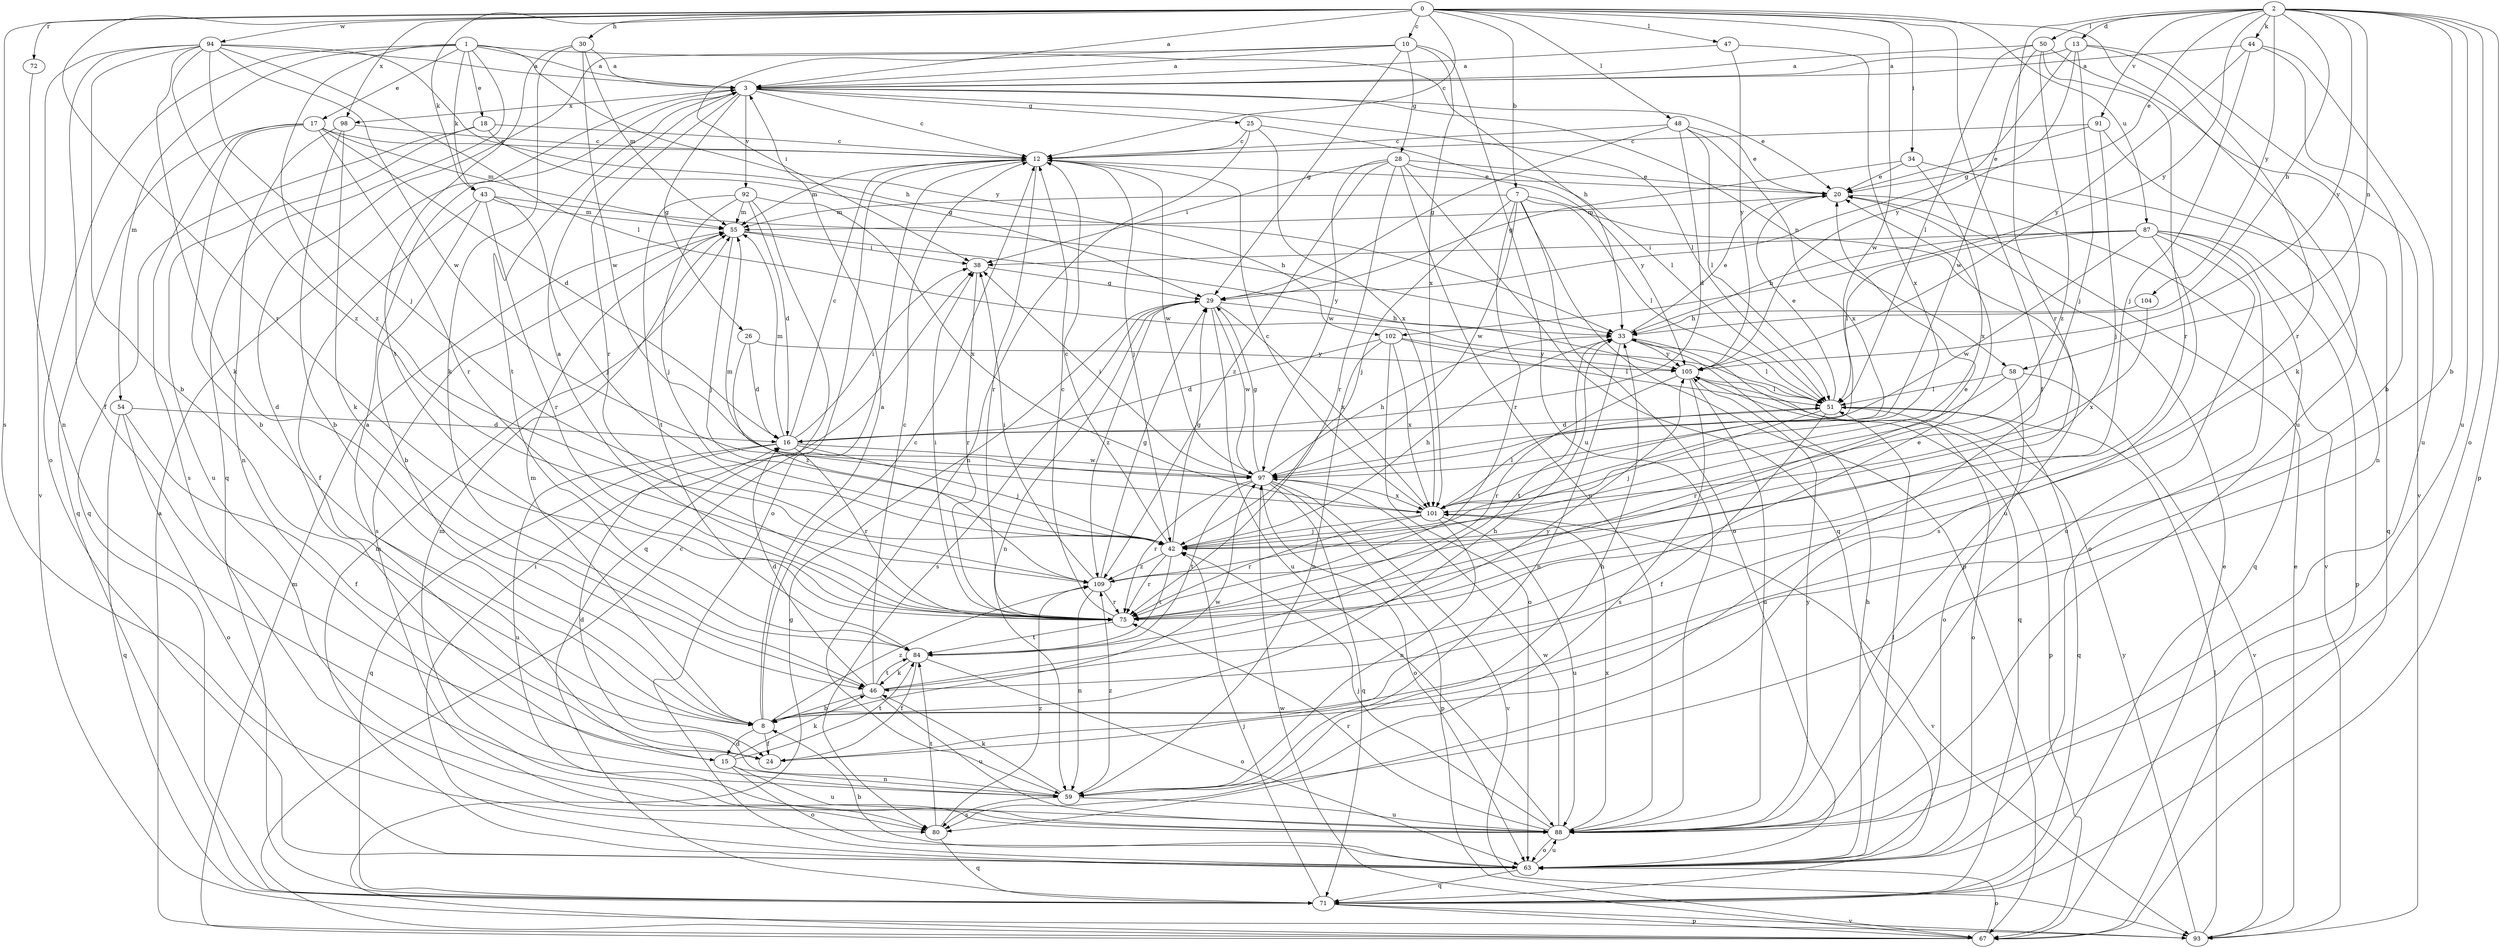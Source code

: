 strict digraph  {
0;
1;
2;
3;
7;
8;
10;
12;
13;
15;
16;
17;
18;
20;
24;
25;
26;
28;
29;
30;
33;
34;
38;
42;
43;
44;
46;
47;
48;
50;
51;
54;
55;
58;
59;
63;
67;
71;
72;
75;
80;
84;
87;
88;
91;
92;
93;
94;
97;
98;
101;
102;
104;
105;
109;
0 -> 3  [label=a];
0 -> 7  [label=b];
0 -> 10  [label=c];
0 -> 12  [label=c];
0 -> 24  [label=f];
0 -> 30  [label=h];
0 -> 34  [label=i];
0 -> 43  [label=k];
0 -> 47  [label=l];
0 -> 48  [label=l];
0 -> 72  [label=r];
0 -> 75  [label=r];
0 -> 80  [label=s];
0 -> 87  [label=u];
0 -> 88  [label=u];
0 -> 94  [label=w];
0 -> 97  [label=w];
0 -> 98  [label=x];
1 -> 3  [label=a];
1 -> 17  [label=e];
1 -> 18  [label=e];
1 -> 33  [label=h];
1 -> 43  [label=k];
1 -> 54  [label=m];
1 -> 63  [label=o];
1 -> 71  [label=q];
1 -> 102  [label=y];
1 -> 109  [label=z];
2 -> 8  [label=b];
2 -> 13  [label=d];
2 -> 20  [label=e];
2 -> 33  [label=h];
2 -> 44  [label=k];
2 -> 50  [label=l];
2 -> 58  [label=n];
2 -> 63  [label=o];
2 -> 67  [label=p];
2 -> 75  [label=r];
2 -> 88  [label=u];
2 -> 91  [label=v];
2 -> 102  [label=y];
2 -> 104  [label=y];
2 -> 105  [label=y];
3 -> 12  [label=c];
3 -> 20  [label=e];
3 -> 25  [label=g];
3 -> 26  [label=g];
3 -> 51  [label=l];
3 -> 58  [label=n];
3 -> 75  [label=r];
3 -> 84  [label=t];
3 -> 92  [label=v];
3 -> 98  [label=x];
7 -> 42  [label=j];
7 -> 51  [label=l];
7 -> 55  [label=m];
7 -> 63  [label=o];
7 -> 67  [label=p];
7 -> 75  [label=r];
7 -> 88  [label=u];
7 -> 97  [label=w];
8 -> 3  [label=a];
8 -> 12  [label=c];
8 -> 15  [label=d];
8 -> 24  [label=f];
8 -> 33  [label=h];
8 -> 55  [label=m];
8 -> 97  [label=w];
8 -> 109  [label=z];
10 -> 3  [label=a];
10 -> 15  [label=d];
10 -> 28  [label=g];
10 -> 29  [label=g];
10 -> 38  [label=i];
10 -> 88  [label=u];
10 -> 101  [label=x];
12 -> 20  [label=e];
12 -> 42  [label=j];
12 -> 55  [label=m];
12 -> 63  [label=o];
12 -> 75  [label=r];
12 -> 97  [label=w];
13 -> 3  [label=a];
13 -> 29  [label=g];
13 -> 42  [label=j];
13 -> 75  [label=r];
13 -> 93  [label=v];
13 -> 105  [label=y];
15 -> 3  [label=a];
15 -> 46  [label=k];
15 -> 59  [label=n];
15 -> 63  [label=o];
15 -> 84  [label=t];
15 -> 88  [label=u];
16 -> 12  [label=c];
16 -> 38  [label=i];
16 -> 42  [label=j];
16 -> 55  [label=m];
16 -> 71  [label=q];
16 -> 75  [label=r];
16 -> 88  [label=u];
16 -> 97  [label=w];
17 -> 8  [label=b];
17 -> 12  [label=c];
17 -> 16  [label=d];
17 -> 55  [label=m];
17 -> 71  [label=q];
17 -> 75  [label=r];
17 -> 80  [label=s];
18 -> 12  [label=c];
18 -> 29  [label=g];
18 -> 71  [label=q];
18 -> 88  [label=u];
20 -> 55  [label=m];
20 -> 93  [label=v];
25 -> 12  [label=c];
25 -> 51  [label=l];
25 -> 59  [label=n];
25 -> 101  [label=x];
26 -> 16  [label=d];
26 -> 105  [label=y];
26 -> 109  [label=z];
28 -> 20  [label=e];
28 -> 38  [label=i];
28 -> 71  [label=q];
28 -> 75  [label=r];
28 -> 88  [label=u];
28 -> 97  [label=w];
28 -> 105  [label=y];
28 -> 109  [label=z];
29 -> 33  [label=h];
29 -> 59  [label=n];
29 -> 80  [label=s];
29 -> 88  [label=u];
29 -> 97  [label=w];
29 -> 101  [label=x];
29 -> 109  [label=z];
30 -> 3  [label=a];
30 -> 46  [label=k];
30 -> 55  [label=m];
30 -> 84  [label=t];
30 -> 97  [label=w];
33 -> 20  [label=e];
33 -> 51  [label=l];
33 -> 59  [label=n];
33 -> 71  [label=q];
33 -> 84  [label=t];
33 -> 105  [label=y];
34 -> 20  [label=e];
34 -> 29  [label=g];
34 -> 71  [label=q];
34 -> 101  [label=x];
38 -> 29  [label=g];
38 -> 75  [label=r];
42 -> 12  [label=c];
42 -> 29  [label=g];
42 -> 33  [label=h];
42 -> 75  [label=r];
42 -> 84  [label=t];
42 -> 109  [label=z];
43 -> 8  [label=b];
43 -> 24  [label=f];
43 -> 33  [label=h];
43 -> 42  [label=j];
43 -> 55  [label=m];
43 -> 75  [label=r];
44 -> 3  [label=a];
44 -> 8  [label=b];
44 -> 42  [label=j];
44 -> 88  [label=u];
44 -> 105  [label=y];
46 -> 8  [label=b];
46 -> 12  [label=c];
46 -> 16  [label=d];
46 -> 20  [label=e];
46 -> 84  [label=t];
46 -> 88  [label=u];
46 -> 105  [label=y];
47 -> 3  [label=a];
47 -> 101  [label=x];
47 -> 105  [label=y];
48 -> 12  [label=c];
48 -> 16  [label=d];
48 -> 20  [label=e];
48 -> 29  [label=g];
48 -> 51  [label=l];
48 -> 101  [label=x];
50 -> 3  [label=a];
50 -> 46  [label=k];
50 -> 51  [label=l];
50 -> 75  [label=r];
50 -> 97  [label=w];
50 -> 109  [label=z];
51 -> 16  [label=d];
51 -> 20  [label=e];
51 -> 24  [label=f];
51 -> 42  [label=j];
51 -> 63  [label=o];
51 -> 71  [label=q];
54 -> 16  [label=d];
54 -> 24  [label=f];
54 -> 63  [label=o];
54 -> 71  [label=q];
55 -> 38  [label=i];
55 -> 42  [label=j];
55 -> 80  [label=s];
55 -> 105  [label=y];
58 -> 51  [label=l];
58 -> 63  [label=o];
58 -> 75  [label=r];
58 -> 93  [label=v];
59 -> 16  [label=d];
59 -> 33  [label=h];
59 -> 46  [label=k];
59 -> 80  [label=s];
59 -> 88  [label=u];
59 -> 109  [label=z];
63 -> 8  [label=b];
63 -> 33  [label=h];
63 -> 38  [label=i];
63 -> 51  [label=l];
63 -> 55  [label=m];
63 -> 71  [label=q];
63 -> 88  [label=u];
67 -> 3  [label=a];
67 -> 12  [label=c];
67 -> 20  [label=e];
67 -> 29  [label=g];
67 -> 55  [label=m];
67 -> 63  [label=o];
67 -> 97  [label=w];
71 -> 42  [label=j];
71 -> 67  [label=p];
71 -> 93  [label=v];
72 -> 59  [label=n];
75 -> 3  [label=a];
75 -> 12  [label=c];
75 -> 38  [label=i];
75 -> 84  [label=t];
80 -> 71  [label=q];
80 -> 84  [label=t];
80 -> 109  [label=z];
84 -> 24  [label=f];
84 -> 46  [label=k];
84 -> 63  [label=o];
87 -> 33  [label=h];
87 -> 38  [label=i];
87 -> 51  [label=l];
87 -> 63  [label=o];
87 -> 67  [label=p];
87 -> 71  [label=q];
87 -> 80  [label=s];
87 -> 88  [label=u];
87 -> 97  [label=w];
88 -> 42  [label=j];
88 -> 55  [label=m];
88 -> 63  [label=o];
88 -> 75  [label=r];
88 -> 97  [label=w];
88 -> 101  [label=x];
88 -> 105  [label=y];
91 -> 12  [label=c];
91 -> 20  [label=e];
91 -> 42  [label=j];
91 -> 59  [label=n];
92 -> 16  [label=d];
92 -> 42  [label=j];
92 -> 55  [label=m];
92 -> 71  [label=q];
92 -> 84  [label=t];
92 -> 101  [label=x];
93 -> 20  [label=e];
93 -> 51  [label=l];
93 -> 105  [label=y];
94 -> 3  [label=a];
94 -> 8  [label=b];
94 -> 24  [label=f];
94 -> 33  [label=h];
94 -> 42  [label=j];
94 -> 46  [label=k];
94 -> 51  [label=l];
94 -> 93  [label=v];
94 -> 97  [label=w];
94 -> 109  [label=z];
97 -> 29  [label=g];
97 -> 33  [label=h];
97 -> 38  [label=i];
97 -> 63  [label=o];
97 -> 67  [label=p];
97 -> 71  [label=q];
97 -> 75  [label=r];
97 -> 84  [label=t];
97 -> 93  [label=v];
97 -> 101  [label=x];
98 -> 8  [label=b];
98 -> 12  [label=c];
98 -> 46  [label=k];
98 -> 59  [label=n];
101 -> 12  [label=c];
101 -> 42  [label=j];
101 -> 51  [label=l];
101 -> 55  [label=m];
101 -> 59  [label=n];
101 -> 75  [label=r];
101 -> 88  [label=u];
101 -> 93  [label=v];
102 -> 16  [label=d];
102 -> 51  [label=l];
102 -> 59  [label=n];
102 -> 63  [label=o];
102 -> 101  [label=x];
102 -> 105  [label=y];
104 -> 33  [label=h];
104 -> 101  [label=x];
105 -> 51  [label=l];
105 -> 67  [label=p];
105 -> 75  [label=r];
105 -> 80  [label=s];
105 -> 88  [label=u];
109 -> 20  [label=e];
109 -> 29  [label=g];
109 -> 38  [label=i];
109 -> 59  [label=n];
109 -> 75  [label=r];
}
